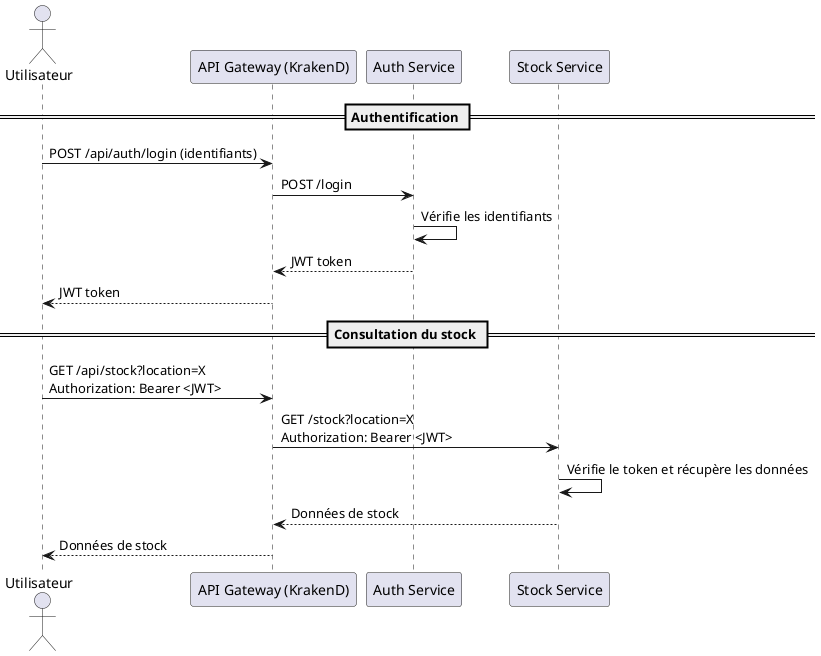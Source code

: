 @startuml
actor Utilisateur
participant "API Gateway (KrakenD)" as Gateway
participant "Auth Service" as Auth
participant "Stock Service" as Stock

== Authentification ==
Utilisateur -> Gateway : POST /api/auth/login (identifiants)
Gateway -> Auth : POST /login
Auth -> Auth : Vérifie les identifiants
Auth --> Gateway : JWT token
Gateway --> Utilisateur : JWT token

== Consultation du stock ==
Utilisateur -> Gateway : GET /api/stock?location=X\nAuthorization: Bearer <JWT>
Gateway -> Stock : GET /stock?location=X\nAuthorization: Bearer <JWT>
Stock -> Stock : Vérifie le token et récupère les données
Stock --> Gateway : Données de stock
Gateway --> Utilisateur : Données de stock
@enduml
